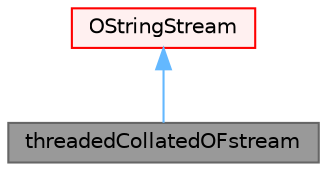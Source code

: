 digraph "threadedCollatedOFstream"
{
 // LATEX_PDF_SIZE
  bgcolor="transparent";
  edge [fontname=Helvetica,fontsize=10,labelfontname=Helvetica,labelfontsize=10];
  node [fontname=Helvetica,fontsize=10,shape=box,height=0.2,width=0.4];
  Node1 [id="Node000001",label="threadedCollatedOFstream",height=0.2,width=0.4,color="gray40", fillcolor="grey60", style="filled", fontcolor="black",tooltip="Master-only drop-in replacement for OFstream."];
  Node2 -> Node1 [id="edge1_Node000001_Node000002",dir="back",color="steelblue1",style="solid",tooltip=" "];
  Node2 [id="Node000002",label="OStringStream",height=0.2,width=0.4,color="red", fillcolor="#FFF0F0", style="filled",URL="$classFoam_1_1OStringStream.html",tooltip=" "];
}
